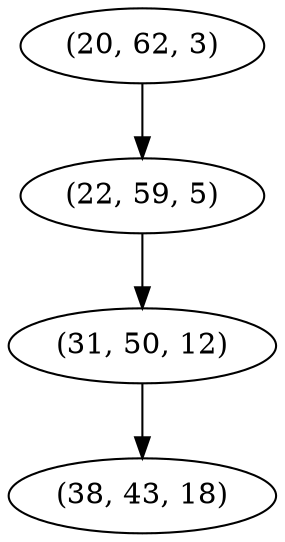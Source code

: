 digraph tree {
    "(20, 62, 3)";
    "(22, 59, 5)";
    "(31, 50, 12)";
    "(38, 43, 18)";
    "(20, 62, 3)" -> "(22, 59, 5)";
    "(22, 59, 5)" -> "(31, 50, 12)";
    "(31, 50, 12)" -> "(38, 43, 18)";
}
